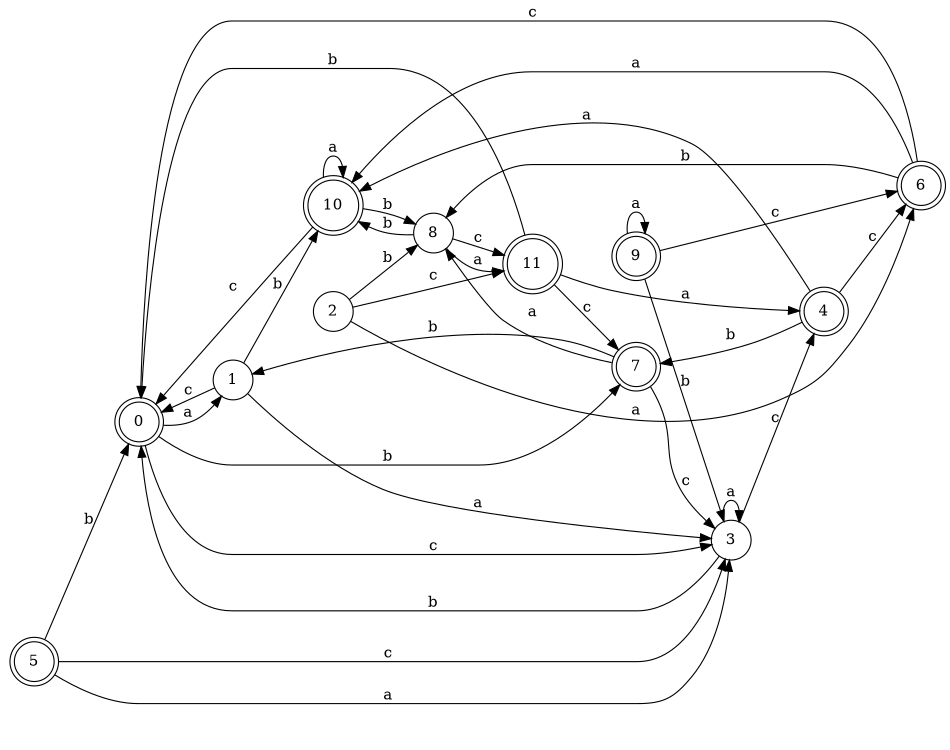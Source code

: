 digraph n10_2 {
__start0 [label="" shape="none"];

rankdir=LR;
size="8,5";

s0 [style="rounded,filled", color="black", fillcolor="white" shape="doublecircle", label="0"];
s1 [style="filled", color="black", fillcolor="white" shape="circle", label="1"];
s2 [style="filled", color="black", fillcolor="white" shape="circle", label="2"];
s3 [style="filled", color="black", fillcolor="white" shape="circle", label="3"];
s4 [style="rounded,filled", color="black", fillcolor="white" shape="doublecircle", label="4"];
s5 [style="rounded,filled", color="black", fillcolor="white" shape="doublecircle", label="5"];
s6 [style="rounded,filled", color="black", fillcolor="white" shape="doublecircle", label="6"];
s7 [style="rounded,filled", color="black", fillcolor="white" shape="doublecircle", label="7"];
s8 [style="filled", color="black", fillcolor="white" shape="circle", label="8"];
s9 [style="rounded,filled", color="black", fillcolor="white" shape="doublecircle", label="9"];
s10 [style="rounded,filled", color="black", fillcolor="white" shape="doublecircle", label="10"];
s11 [style="rounded,filled", color="black", fillcolor="white" shape="doublecircle", label="11"];
s0 -> s1 [label="a"];
s0 -> s7 [label="b"];
s0 -> s3 [label="c"];
s1 -> s3 [label="a"];
s1 -> s10 [label="b"];
s1 -> s0 [label="c"];
s2 -> s6 [label="a"];
s2 -> s8 [label="b"];
s2 -> s11 [label="c"];
s3 -> s3 [label="a"];
s3 -> s0 [label="b"];
s3 -> s4 [label="c"];
s4 -> s10 [label="a"];
s4 -> s7 [label="b"];
s4 -> s6 [label="c"];
s5 -> s3 [label="a"];
s5 -> s0 [label="b"];
s5 -> s3 [label="c"];
s6 -> s10 [label="a"];
s6 -> s8 [label="b"];
s6 -> s0 [label="c"];
s7 -> s8 [label="a"];
s7 -> s1 [label="b"];
s7 -> s3 [label="c"];
s8 -> s11 [label="a"];
s8 -> s10 [label="b"];
s8 -> s11 [label="c"];
s9 -> s9 [label="a"];
s9 -> s3 [label="b"];
s9 -> s6 [label="c"];
s10 -> s10 [label="a"];
s10 -> s8 [label="b"];
s10 -> s0 [label="c"];
s11 -> s4 [label="a"];
s11 -> s0 [label="b"];
s11 -> s7 [label="c"];

}